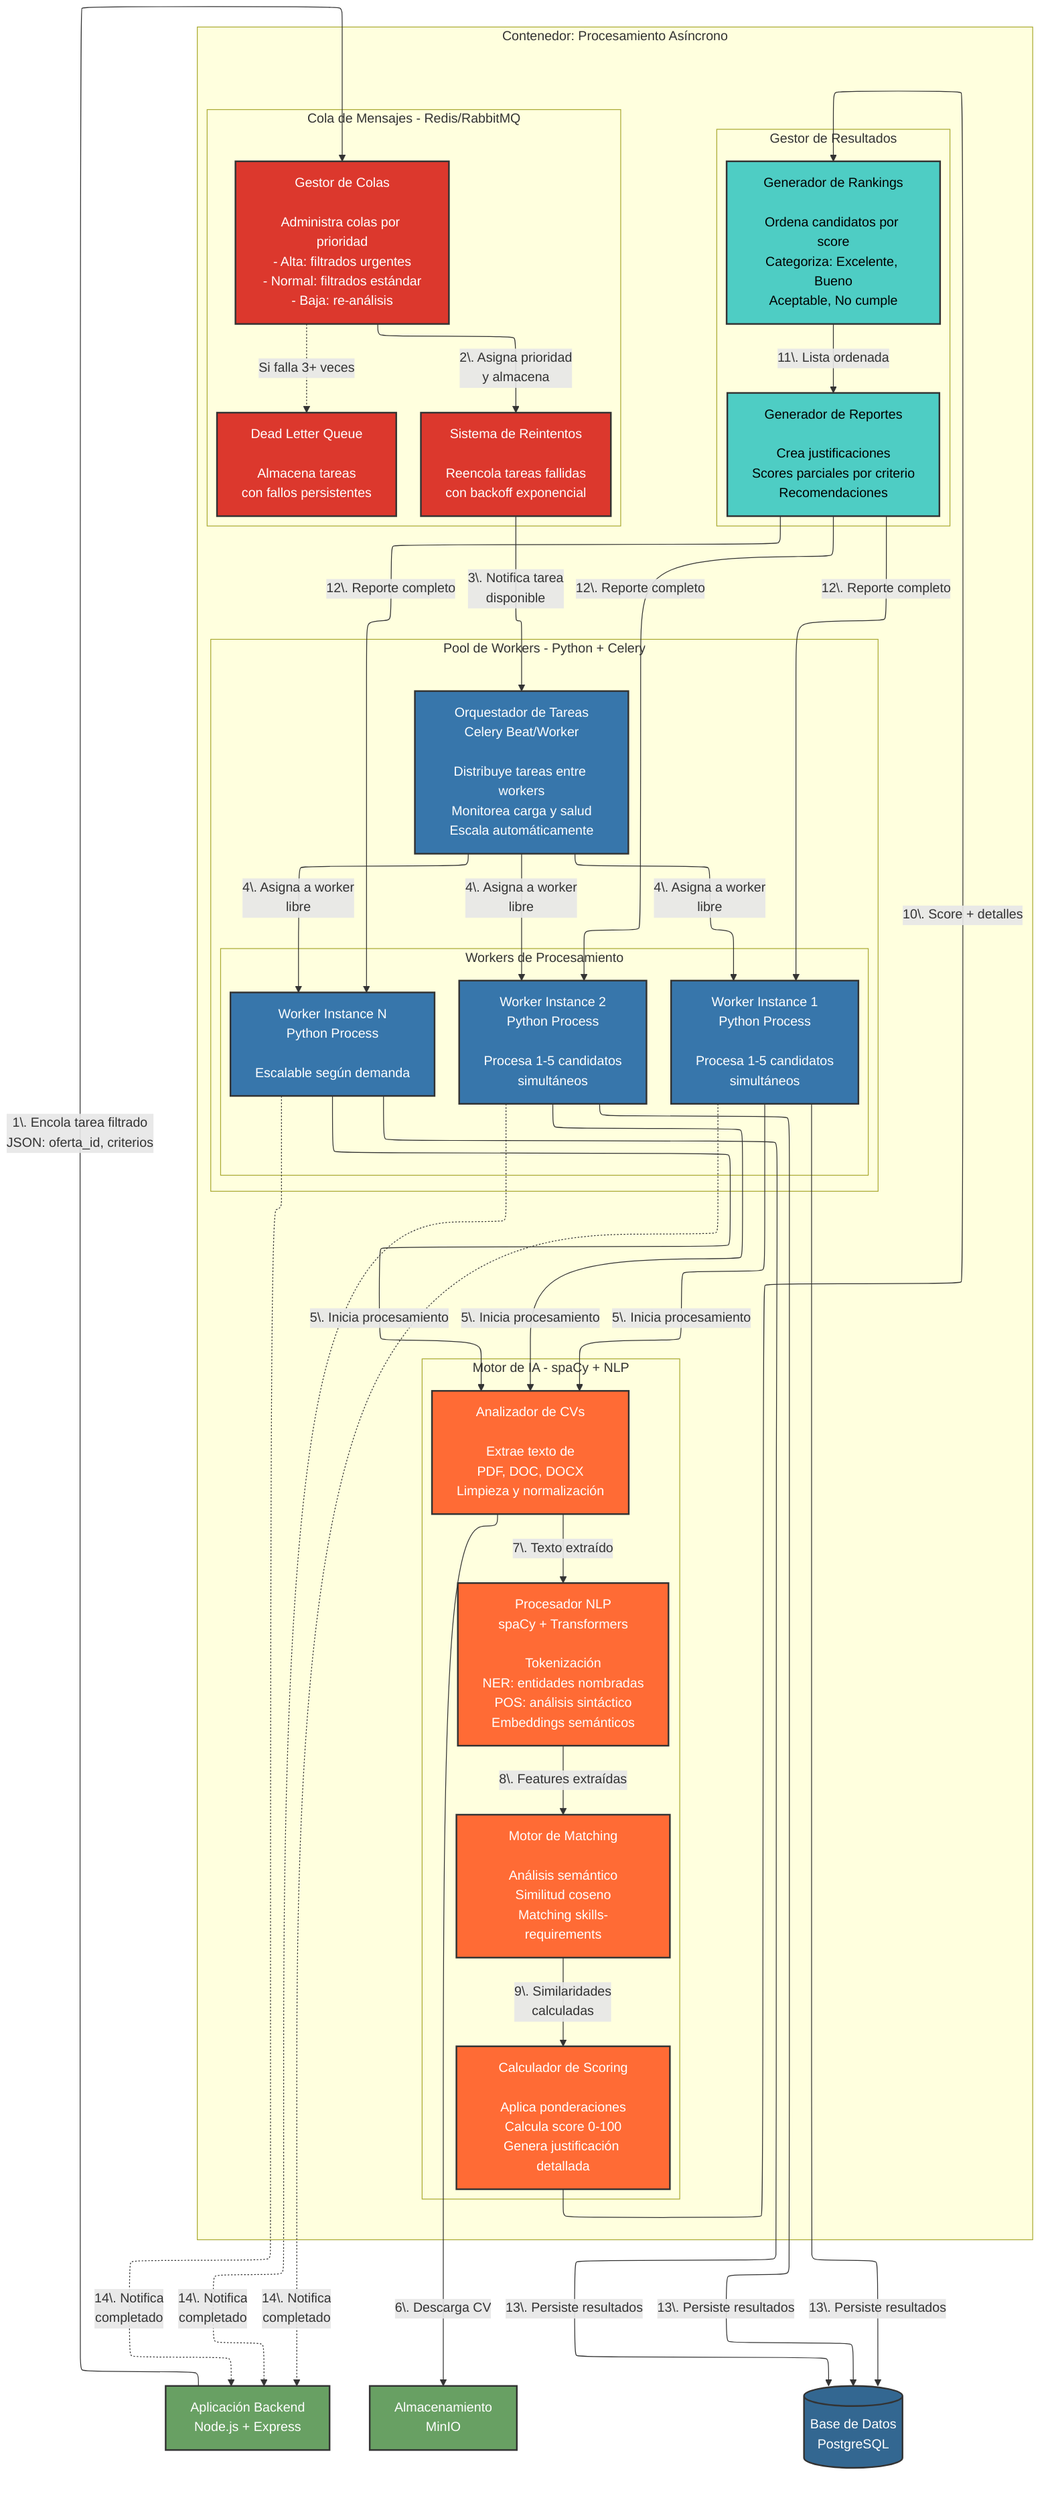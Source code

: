 ---
config:
  layout: elk
---
flowchart TB
 subgraph QUEUE_CONTAINER["Cola de Mensajes - Redis/RabbitMQ"]
        QUEUE_MGR["Gestor de Colas<br><br>Administra colas por prioridad<br>- Alta: filtrados urgentes<br>- Normal: filtrados estándar<br>- Baja: re-análisis"]
        RETRY["Sistema de Reintentos<br><br>Reencola tareas fallidas<br>con backoff exponencial"]
        DLQ["Dead Letter Queue<br><br>Almacena tareas<br>con fallos persistentes"]
  end
 subgraph WORKERS["Workers de Procesamiento"]
        W1["Worker Instance 1<br>Python Process<br><br>Procesa 1-5 candidatos<br>simultáneos"]
        W2["Worker Instance 2<br>Python Process<br><br>Procesa 1-5 candidatos<br>simultáneos"]
        WN["Worker Instance N<br>Python Process<br><br>Escalable según demanda"]
  end
 subgraph WORKER_POOL["Pool de Workers - Python + Celery"]
        ORCHESTRATOR["Orquestador de Tareas<br>Celery Beat/Worker<br><br>Distribuye tareas entre workers<br>Monitorea carga y salud<br>Escala automáticamente"]
        WORKERS
  end
 subgraph AI_ENGINE["Motor de IA - spaCy + NLP"]
        PARSER["Analizador de CVs<br><br>Extrae texto de<br>PDF, DOC, DOCX<br>Limpieza y normalización"]
        NLP["Procesador NLP<br>spaCy + Transformers<br><br>Tokenización<br>NER: entidades nombradas<br>POS: análisis sintáctico<br>Embeddings semánticos"]
        MATCHER["Motor de Matching<br><br>Análisis semántico<br>Similitud coseno<br>Matching skills-requirements"]
        SCORER["Calculador de Scoring<br><br>Aplica ponderaciones<br>Calcula score 0-100<br>Genera justificación detallada"]
  end
 subgraph RESULT_MGR["Gestor de Resultados"]
        RANKER["Generador de Rankings<br><br>Ordena candidatos por score<br>Categoriza: Excelente, Bueno<br>Aceptable, No cumple"]
        REPORTER["Generador de Reportes<br><br>Crea justificaciones<br>Scores parciales por criterio<br>Recomendaciones"]
  end
 subgraph ASYNC["Contenedor: Procesamiento Asíncrono"]
        QUEUE_CONTAINER
        WORKER_POOL
        AI_ENGINE
        RESULT_MGR
  end
    API["Aplicación Backend<br>Node.js + Express"] -- "1\. Encola tarea filtrado<br>JSON: oferta_id, criterios" --> QUEUE_MGR
    QUEUE_MGR -- "2\. Asigna prioridad<br>y almacena" --> RETRY
    QUEUE_MGR -. Si falla 3+ veces .-> DLQ
    RETRY -- "3\. Notifica tarea<br>disponible" --> ORCHESTRATOR
    ORCHESTRATOR -- "4\. Asigna a worker<br>libre" --> W1 & W2 & WN
    W1 -- "5\. Inicia procesamiento" --> PARSER
    W2 -- "5\. Inicia procesamiento" --> PARSER
    WN -- "5\. Inicia procesamiento" --> PARSER
    PARSER -- "6\. Descarga CV" --> STORAGE["Almacenamiento<br>MinIO"]
    PARSER -- "7\. Texto extraído" --> NLP
    NLP -- "8\. Features extraídas" --> MATCHER
    MATCHER -- "9\. Similaridades<br>calculadas" --> SCORER
    SCORER -- "10\. Score + detalles" --> RANKER
    RANKER -- "11\. Lista ordenada" --> REPORTER
    REPORTER -- "12\. Reporte completo" --> W1 & W2 & WN
    W1 -- "13\. Persiste resultados" --> DB[("Base de Datos<br>PostgreSQL")]
    W2 -- "13\. Persiste resultados" --> DB
    WN -- "13\. Persiste resultados" --> DB
    W1 -. "14\. Notifica<br>completado" .-> API
    W2 -. "14\. Notifica<br>completado" .-> API
    WN -. "14\. Notifica<br>completado" .-> API
     API:::external
     DB:::database
     STORAGE:::external
     QUEUE_MGR:::queue
     RETRY:::queue
     DLQ:::queue
     ORCHESTRATOR:::worker
     W1:::worker
     W2:::worker
     WN:::worker
     PARSER:::ai
     NLP:::ai
     MATCHER:::ai
     SCORER:::ai
     RANKER:::result
     REPORTER:::result
    classDef queue fill:#dc382d,stroke:#333,stroke-width:2px,color:#fff
    classDef worker fill:#3776ab,stroke:#333,stroke-width:2px,color:#fff
    classDef ai fill:#ff6b35,stroke:#333,stroke-width:2px,color:#fff
    classDef result fill:#4ecdc4,stroke:#333,stroke-width:2px,color:#000
    classDef external fill:#68a063,stroke:#333,stroke-width:2px,color:#fff
    classDef database fill:#336791,stroke:#333,stroke-width:2px,color:#fff
